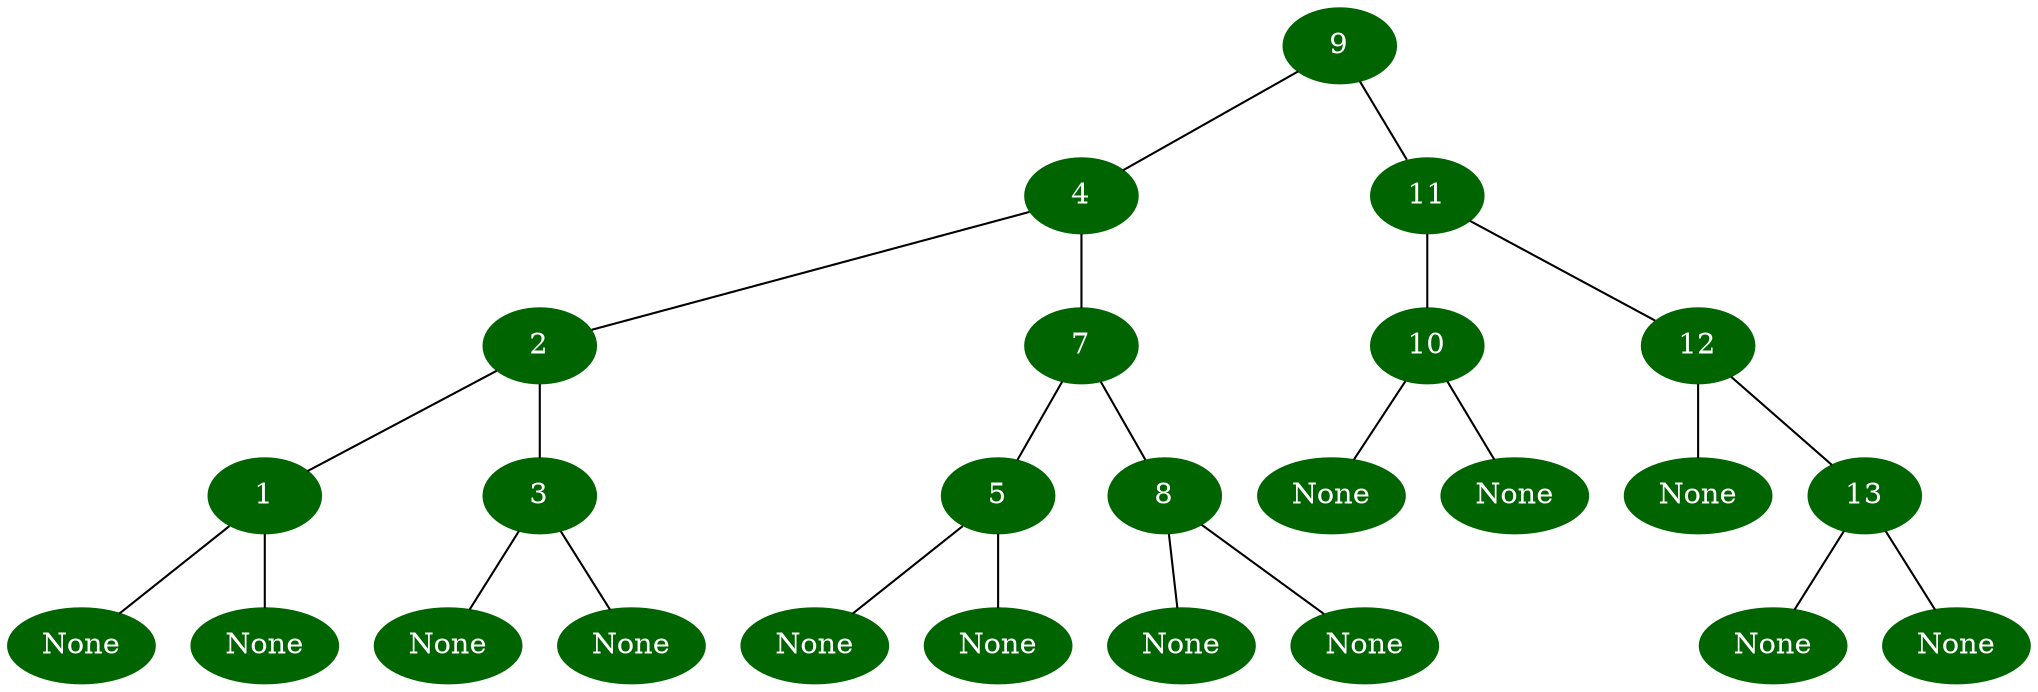 graph {
	 0 [label="9", color=darkgreen, style=filled, fontcolor=white];
	 1 [label="4", color=darkgreen, style=filled, fontcolor=white];
	 2 [label="2", color=darkgreen, style=filled, fontcolor=white];
	 3 [label="1", color=darkgreen, style=filled, fontcolor=white];
	 4 [label="None", color=darkgreen, style=filled, fontcolor=white];
	 5 [label="None", color=darkgreen, style=filled, fontcolor=white];
	 6 [label="3", color=darkgreen, style=filled, fontcolor=white];
	 7 [label="None", color=darkgreen, style=filled, fontcolor=white];
	 8 [label="None", color=darkgreen, style=filled, fontcolor=white];
	 9 [label="7", color=darkgreen, style=filled, fontcolor=white];
	 10 [label="5", color=darkgreen, style=filled, fontcolor=white];
	 11 [label="None", color=darkgreen, style=filled, fontcolor=white];
	 12 [label="None", color=darkgreen, style=filled, fontcolor=white];
	 13 [label="8", color=darkgreen, style=filled, fontcolor=white];
	 14 [label="None", color=darkgreen, style=filled, fontcolor=white];
	 15 [label="None", color=darkgreen, style=filled, fontcolor=white];
	 16 [label="11", color=darkgreen, style=filled, fontcolor=white];
	 17 [label="10", color=darkgreen, style=filled, fontcolor=white];
	 18 [label="None", color=darkgreen, style=filled, fontcolor=white];
	 19 [label="None", color=darkgreen, style=filled, fontcolor=white];
	 20 [label="12", color=darkgreen, style=filled, fontcolor=white];
	 21 [label="None", color=darkgreen, style=filled, fontcolor=white];
	 22 [label="13", color=darkgreen, style=filled, fontcolor=white];
	 23 [label="None", color=darkgreen, style=filled, fontcolor=white];
	 24 [label="None", color=darkgreen, style=filled, fontcolor=white];
	 0 -- 1;
	 1 -- 2;
	 2 -- 3;
	 3 -- 4;
	 3 -- 5;
	 2 -- 6;
	 6 -- 7;
	 6 -- 8;
	 1 -- 9;
	 9 -- 10;
	 10 -- 11;
	 10 -- 12;
	 9 -- 13;
	 13 -- 14;
	 13 -- 15;
	 0 -- 16;
	 16 -- 17;
	 17 -- 18;
	 17 -- 19;
	 16 -- 20;
	 20 -- 21;
	 20 -- 22;
	 22 -- 23;
	 22 -- 24;
}
